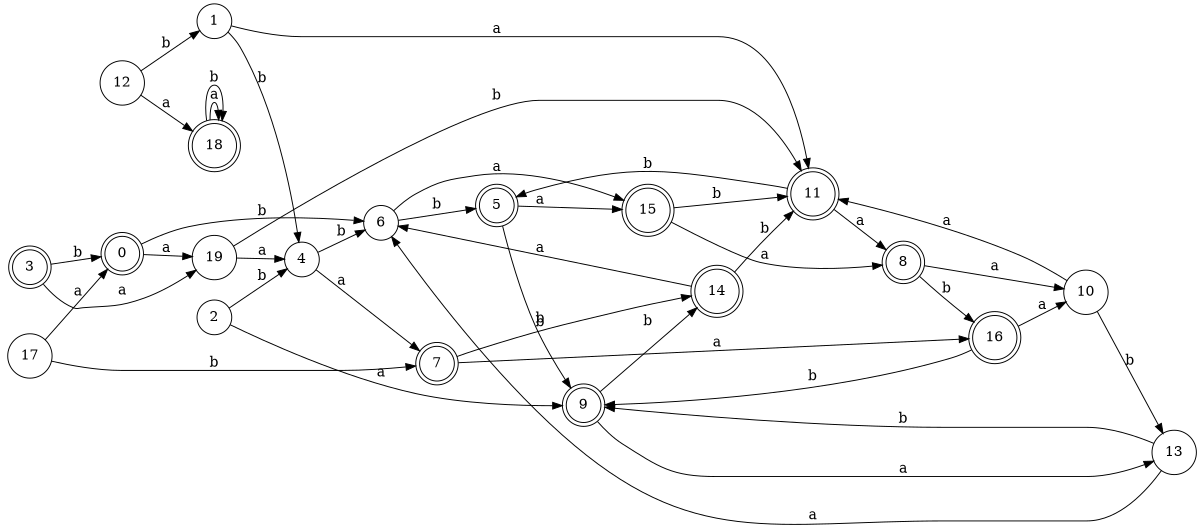 digraph n16_5 {
__start0 [label="" shape="none"];

rankdir=LR;
size="8,5";

s0 [style="rounded,filled", color="black", fillcolor="white" shape="doublecircle", label="0"];
s1 [style="filled", color="black", fillcolor="white" shape="circle", label="1"];
s2 [style="filled", color="black", fillcolor="white" shape="circle", label="2"];
s3 [style="rounded,filled", color="black", fillcolor="white" shape="doublecircle", label="3"];
s4 [style="filled", color="black", fillcolor="white" shape="circle", label="4"];
s5 [style="rounded,filled", color="black", fillcolor="white" shape="doublecircle", label="5"];
s6 [style="filled", color="black", fillcolor="white" shape="circle", label="6"];
s7 [style="rounded,filled", color="black", fillcolor="white" shape="doublecircle", label="7"];
s8 [style="rounded,filled", color="black", fillcolor="white" shape="doublecircle", label="8"];
s9 [style="rounded,filled", color="black", fillcolor="white" shape="doublecircle", label="9"];
s10 [style="filled", color="black", fillcolor="white" shape="circle", label="10"];
s11 [style="rounded,filled", color="black", fillcolor="white" shape="doublecircle", label="11"];
s12 [style="filled", color="black", fillcolor="white" shape="circle", label="12"];
s13 [style="filled", color="black", fillcolor="white" shape="circle", label="13"];
s14 [style="rounded,filled", color="black", fillcolor="white" shape="doublecircle", label="14"];
s15 [style="rounded,filled", color="black", fillcolor="white" shape="doublecircle", label="15"];
s16 [style="rounded,filled", color="black", fillcolor="white" shape="doublecircle", label="16"];
s17 [style="filled", color="black", fillcolor="white" shape="circle", label="17"];
s18 [style="rounded,filled", color="black", fillcolor="white" shape="doublecircle", label="18"];
s19 [style="filled", color="black", fillcolor="white" shape="circle", label="19"];
s0 -> s19 [label="a"];
s0 -> s6 [label="b"];
s1 -> s11 [label="a"];
s1 -> s4 [label="b"];
s2 -> s9 [label="a"];
s2 -> s4 [label="b"];
s3 -> s19 [label="a"];
s3 -> s0 [label="b"];
s4 -> s7 [label="a"];
s4 -> s6 [label="b"];
s5 -> s15 [label="a"];
s5 -> s9 [label="b"];
s6 -> s15 [label="a"];
s6 -> s5 [label="b"];
s7 -> s16 [label="a"];
s7 -> s14 [label="b"];
s8 -> s10 [label="a"];
s8 -> s16 [label="b"];
s9 -> s13 [label="a"];
s9 -> s14 [label="b"];
s10 -> s11 [label="a"];
s10 -> s13 [label="b"];
s11 -> s8 [label="a"];
s11 -> s5 [label="b"];
s12 -> s18 [label="a"];
s12 -> s1 [label="b"];
s13 -> s6 [label="a"];
s13 -> s9 [label="b"];
s14 -> s6 [label="a"];
s14 -> s11 [label="b"];
s15 -> s8 [label="a"];
s15 -> s11 [label="b"];
s16 -> s10 [label="a"];
s16 -> s9 [label="b"];
s17 -> s0 [label="a"];
s17 -> s7 [label="b"];
s18 -> s18 [label="a"];
s18 -> s18 [label="b"];
s19 -> s4 [label="a"];
s19 -> s11 [label="b"];

}